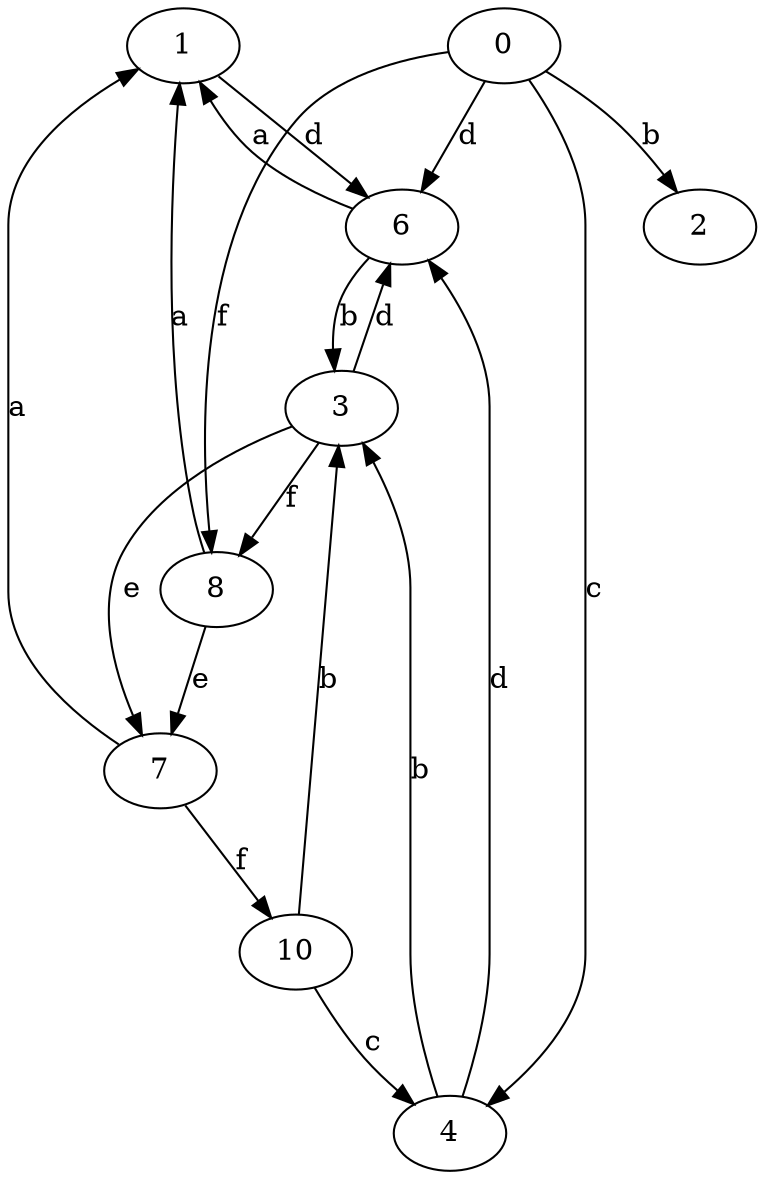 strict digraph  {
1;
2;
3;
4;
0;
6;
7;
8;
10;
1 -> 6  [label=d];
3 -> 6  [label=d];
3 -> 7  [label=e];
3 -> 8  [label=f];
4 -> 3  [label=b];
4 -> 6  [label=d];
0 -> 2  [label=b];
0 -> 4  [label=c];
0 -> 6  [label=d];
0 -> 8  [label=f];
6 -> 1  [label=a];
6 -> 3  [label=b];
7 -> 1  [label=a];
7 -> 10  [label=f];
8 -> 1  [label=a];
8 -> 7  [label=e];
10 -> 3  [label=b];
10 -> 4  [label=c];
}
